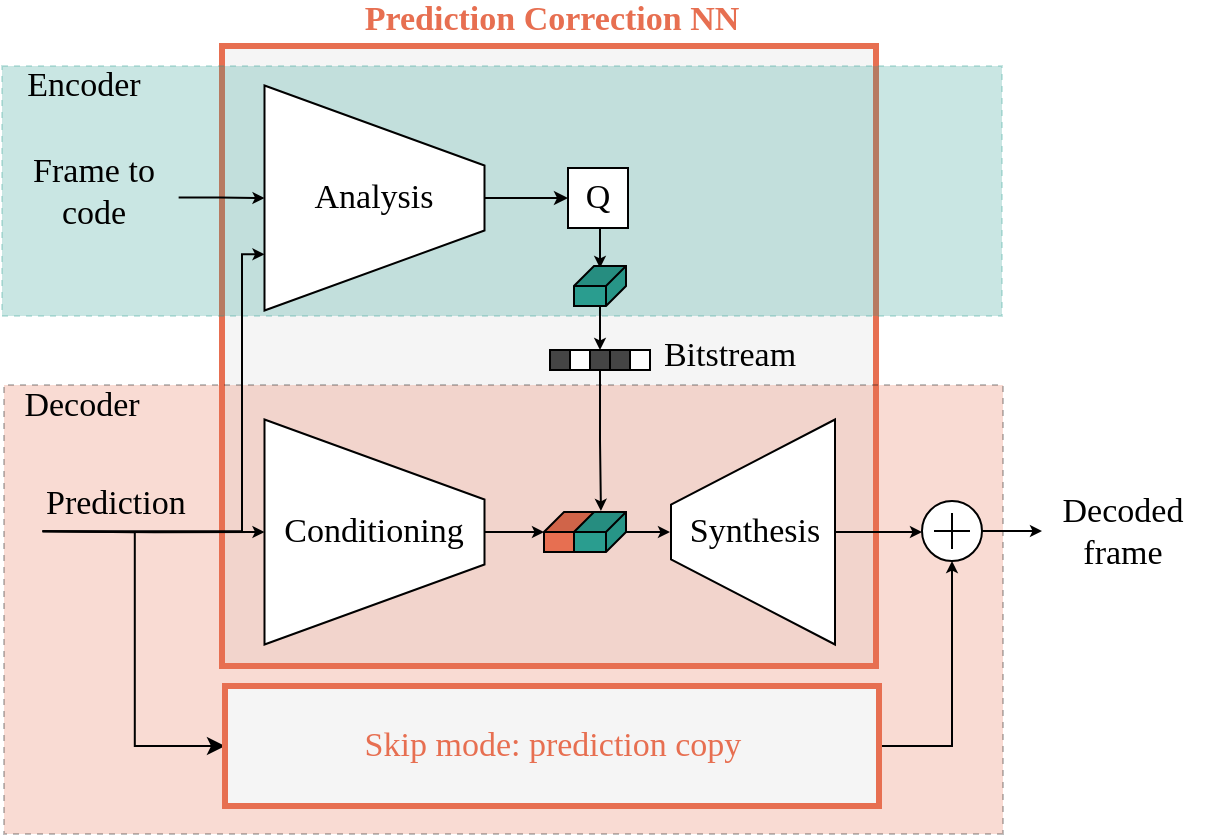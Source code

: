 <mxfile version="15.6.8" type="device"><diagram id="x5nyCVbzvxj87RiHNM_N" name="Page-1"><mxGraphModel dx="1426" dy="1835" grid="1" gridSize="10" guides="1" tooltips="1" connect="1" arrows="1" fold="1" page="1" pageScale="1" pageWidth="827" pageHeight="1169" math="1" shadow="0"><root><mxCell id="0"/><mxCell id="1" parent="0"/><mxCell id="wRGdmiUi9rNJZTB1oLYi-10" value="" style="rounded=0;whiteSpace=wrap;html=1;fontFamily=Raleway;fillColor=#f5f5f5;strokeColor=#E76F51;fontColor=#333333;strokeWidth=3;" parent="1" vertex="1"><mxGeometry x="840" y="-80" width="327" height="310" as="geometry"/></mxCell><mxCell id="dVJc-ff-XaMUtBizI61V-1" value="" style="rounded=0;whiteSpace=wrap;html=1;fontFamily=Raleway;fontSize=17;strokeWidth=1;dashed=1;opacity=25;perimeterSpacing=0;rotation=-180;strokeColor=default;fillColor=#E76F51;fontStyle=0;fontColor=default;labelBackgroundColor=default;" parent="1" vertex="1"><mxGeometry x="731" y="89.5" width="499.5" height="224.5" as="geometry"/></mxCell><mxCell id="dVJc-ff-XaMUtBizI61V-131" value="" style="shape=cube;whiteSpace=wrap;html=1;boundedLbl=1;backgroundOutline=1;darkOpacity=0.05;darkOpacity2=0.1;size=10;direction=south;perimeterSpacing=0;shadow=0;sketch=0;strokeWidth=1;fillColor=#E76F51;fontStyle=0" parent="1" vertex="1"><mxGeometry x="1001" y="153" width="26" height="20" as="geometry"/></mxCell><mxCell id="dVJc-ff-XaMUtBizI61V-3" value="" style="rounded=0;whiteSpace=wrap;html=1;fontFamily=Raleway;fontSize=17;strokeColor=#2A9D8F;strokeWidth=1;dashed=1;fillColor=#2A9D8F;opacity=25;perimeterSpacing=0;fontStyle=0;fontColor=default;" parent="1" vertex="1"><mxGeometry x="730" y="-70" width="500" height="125" as="geometry"/></mxCell><mxCell id="dVJc-ff-XaMUtBizI61V-93" style="edgeStyle=orthogonalEdgeStyle;rounded=0;orthogonalLoop=1;jettySize=auto;html=1;entryX=0.75;entryY=1;entryDx=0;entryDy=0;fontSize=21;endSize=3;strokeWidth=1;fontStyle=0" parent="1" target="dVJc-ff-XaMUtBizI61V-97" edge="1"><mxGeometry relative="1" as="geometry"><mxPoint x="750" y="10" as="targetPoint"/><Array as="points"><mxPoint x="850" y="163"/><mxPoint x="850" y="24"/></Array><mxPoint x="750.25" y="162.6" as="sourcePoint"/></mxGeometry></mxCell><mxCell id="dVJc-ff-XaMUtBizI61V-130" style="edgeStyle=orthogonalEdgeStyle;rounded=0;orthogonalLoop=1;jettySize=auto;html=1;entryX=0.5;entryY=1;entryDx=0;entryDy=0;fontSize=21;endSize=3;strokeWidth=1;fontStyle=0" parent="1" target="dVJc-ff-XaMUtBizI61V-129" edge="1"><mxGeometry relative="1" as="geometry"><mxPoint x="750.25" y="162.6" as="sourcePoint"/></mxGeometry></mxCell><mxCell id="-Os-trmazJdgMfm5-Dlh-2" style="edgeStyle=orthogonalEdgeStyle;rounded=0;orthogonalLoop=1;jettySize=auto;html=1;entryX=0;entryY=0.5;entryDx=0;entryDy=0;fontColor=default;" parent="1" target="-Os-trmazJdgMfm5-Dlh-1" edge="1"><mxGeometry relative="1" as="geometry"><mxPoint x="750.25" y="162.6" as="sourcePoint"/></mxGeometry></mxCell><mxCell id="dVJc-ff-XaMUtBizI61V-121" style="edgeStyle=orthogonalEdgeStyle;rounded=0;orthogonalLoop=1;jettySize=auto;html=1;fontSize=21;endSize=3;strokeWidth=1;exitX=0.5;exitY=1;exitDx=0;exitDy=0;fontStyle=0" parent="1" source="dVJc-ff-XaMUtBizI61V-98" edge="1"><mxGeometry relative="1" as="geometry"><mxPoint x="1190" y="163" as="targetPoint"/><mxPoint x="1140" y="163" as="sourcePoint"/></mxGeometry></mxCell><mxCell id="dVJc-ff-XaMUtBizI61V-96" style="edgeStyle=orthogonalEdgeStyle;rounded=0;orthogonalLoop=1;jettySize=auto;html=1;entryX=0;entryY=0.5;entryDx=0;entryDy=0;fontSize=17;strokeWidth=1;endSize=4;fontStyle=0" parent="1" source="dVJc-ff-XaMUtBizI61V-97" target="dVJc-ff-XaMUtBizI61V-100" edge="1"><mxGeometry relative="1" as="geometry"><Array as="points"><mxPoint x="905" y="-4.5"/><mxPoint x="905" y="-4.5"/></Array></mxGeometry></mxCell><mxCell id="dVJc-ff-XaMUtBizI61V-97" value="&lt;span style=&quot;font-size: 17px;&quot;&gt;&lt;font style=&quot;font-size: 17px;&quot; face=&quot;Raleway&quot;&gt;Analysis&lt;/font&gt;&lt;/span&gt;" style="shape=trapezoid;perimeter=trapezoidPerimeter;whiteSpace=wrap;html=1;fixedSize=1;rotation=90;horizontal=0;fontSize=17;size=40;strokeWidth=1;fontStyle=0" parent="1" vertex="1"><mxGeometry x="860" y="-59" width="112.5" height="110" as="geometry"/></mxCell><mxCell id="dVJc-ff-XaMUtBizI61V-98" value="&lt;span style=&quot;font-size: 17px&quot;&gt;&lt;font style=&quot;font-size: 17px&quot; face=&quot;Raleway&quot;&gt;Synthesis&lt;/font&gt;&lt;/span&gt;" style="shape=trapezoid;perimeter=trapezoidPerimeter;html=1;fixedSize=1;rotation=90;horizontal=0;fontSize=17;size=42.5;strokeWidth=1;direction=west;labelBackgroundColor=#ffffff;fontStyle=0" parent="1" vertex="1"><mxGeometry x="1049.25" y="122" width="112.5" height="82" as="geometry"/></mxCell><mxCell id="wRGdmiUi9rNJZTB1oLYi-7" style="edgeStyle=orthogonalEdgeStyle;rounded=0;orthogonalLoop=1;jettySize=auto;html=1;entryX=0.037;entryY=0.412;entryDx=0;entryDy=0;entryPerimeter=0;fontFamily=Raleway;endSize=3;" parent="1" edge="1"><mxGeometry relative="1" as="geometry"><mxPoint x="1029" y="11" as="sourcePoint"/><mxPoint x="1029.288" y="30.74" as="targetPoint"/><Array as="points"><mxPoint x="1029" y="31"/><mxPoint x="1029" y="31"/></Array></mxGeometry></mxCell><mxCell id="dVJc-ff-XaMUtBizI61V-100" value="Q" style="rounded=0;whiteSpace=wrap;html=1;fontSize=17;fontFamily=Raleway;spacing=0;fontStyle=0;strokeWidth=1;" parent="1" vertex="1"><mxGeometry x="1013" y="-19" width="30" height="30" as="geometry"/></mxCell><mxCell id="dVJc-ff-XaMUtBizI61V-101" value="" style="group;fontStyle=0;strokeWidth=1;" parent="1" vertex="1" connectable="0"><mxGeometry x="1004" y="72" width="50" height="10" as="geometry"/></mxCell><mxCell id="dVJc-ff-XaMUtBizI61V-102" value="" style="rounded=0;whiteSpace=wrap;html=1;fontSize=17;fillColor=#454545;strokeWidth=1;fontStyle=0" parent="dVJc-ff-XaMUtBizI61V-101" vertex="1"><mxGeometry width="10" height="10" as="geometry"/></mxCell><mxCell id="dVJc-ff-XaMUtBizI61V-103" value="" style="rounded=0;whiteSpace=wrap;html=1;fontSize=17;strokeWidth=1;fontStyle=0" parent="dVJc-ff-XaMUtBizI61V-101" vertex="1"><mxGeometry x="10" width="10" height="10" as="geometry"/></mxCell><mxCell id="dVJc-ff-XaMUtBizI61V-104" value="" style="rounded=0;whiteSpace=wrap;html=1;fontSize=17;fillColor=#454545;strokeWidth=1;fontStyle=0" parent="dVJc-ff-XaMUtBizI61V-101" vertex="1"><mxGeometry x="20" width="10" height="10" as="geometry"/></mxCell><mxCell id="dVJc-ff-XaMUtBizI61V-105" value="" style="rounded=0;whiteSpace=wrap;html=1;fontSize=17;fillColor=#454545;strokeWidth=1;fontStyle=0" parent="dVJc-ff-XaMUtBizI61V-101" vertex="1"><mxGeometry x="30" width="10" height="10" as="geometry"/></mxCell><mxCell id="dVJc-ff-XaMUtBizI61V-106" value="" style="rounded=0;whiteSpace=wrap;html=1;fontSize=17;strokeWidth=1;fontStyle=0" parent="dVJc-ff-XaMUtBizI61V-101" vertex="1"><mxGeometry x="40" width="10" height="10" as="geometry"/></mxCell><mxCell id="dVJc-ff-XaMUtBizI61V-107" style="edgeStyle=orthogonalEdgeStyle;rounded=0;orthogonalLoop=1;jettySize=auto;html=1;entryX=0.5;entryY=0;entryDx=0;entryDy=0;fontSize=21;endSize=3;strokeWidth=1;fontStyle=0" parent="1" source="dVJc-ff-XaMUtBizI61V-108" target="dVJc-ff-XaMUtBizI61V-104" edge="1"><mxGeometry relative="1" as="geometry"/></mxCell><mxCell id="dVJc-ff-XaMUtBizI61V-108" value="" style="shape=cube;whiteSpace=wrap;html=1;boundedLbl=1;backgroundOutline=1;darkOpacity=0.05;darkOpacity2=0.1;size=10;direction=south;perimeterSpacing=0;shadow=0;sketch=0;strokeWidth=1;fillColor=#2A9D8F;fontStyle=0" parent="1" vertex="1"><mxGeometry x="1016" y="30" width="26" height="20" as="geometry"/></mxCell><mxCell id="dVJc-ff-XaMUtBizI61V-109" style="edgeStyle=orthogonalEdgeStyle;rounded=0;orthogonalLoop=1;jettySize=auto;html=1;fontSize=21;endSize=3;strokeWidth=1;fontStyle=0" parent="1" source="dVJc-ff-XaMUtBizI61V-110" edge="1"><mxGeometry relative="1" as="geometry"><Array as="points"><mxPoint x="1042" y="163.5"/><mxPoint x="1042" y="163.5"/></Array><mxPoint x="1064" y="163" as="targetPoint"/></mxGeometry></mxCell><mxCell id="dVJc-ff-XaMUtBizI61V-110" value="" style="shape=cube;whiteSpace=wrap;html=1;boundedLbl=1;backgroundOutline=1;darkOpacity=0.05;darkOpacity2=0.1;size=10;direction=south;perimeterSpacing=0;shadow=0;sketch=0;strokeWidth=1;fillColor=#2A9D8F;fontStyle=0" parent="1" vertex="1"><mxGeometry x="1016" y="153" width="26" height="20" as="geometry"/></mxCell><mxCell id="dVJc-ff-XaMUtBizI61V-111" style="edgeStyle=orthogonalEdgeStyle;rounded=0;orthogonalLoop=1;jettySize=auto;html=1;entryX=-0.027;entryY=0.482;entryDx=0;entryDy=0;entryPerimeter=0;fontSize=21;endSize=3;strokeWidth=1;fontStyle=0" parent="1" source="dVJc-ff-XaMUtBizI61V-104" target="dVJc-ff-XaMUtBizI61V-110" edge="1"><mxGeometry relative="1" as="geometry"/></mxCell><mxCell id="dVJc-ff-XaMUtBizI61V-115" value="Frame to code" style="text;html=1;strokeColor=none;fillColor=none;align=center;verticalAlign=middle;whiteSpace=wrap;rounded=0;fontFamily=Raleway;fontSize=17;fontStyle=0;strokeWidth=1;" parent="1" vertex="1"><mxGeometry x="736" y="-17" width="80" height="20" as="geometry"/></mxCell><mxCell id="dVJc-ff-XaMUtBizI61V-117" style="edgeStyle=orthogonalEdgeStyle;rounded=0;orthogonalLoop=1;jettySize=auto;html=1;fontSize=17;strokeWidth=1;endSize=3;exitX=1.029;exitY=0.638;exitDx=0;exitDy=0;entryX=0.5;entryY=1;entryDx=0;entryDy=0;exitPerimeter=0;fontStyle=0" parent="1" source="dVJc-ff-XaMUtBizI61V-115" target="dVJc-ff-XaMUtBizI61V-97" edge="1"><mxGeometry relative="1" as="geometry"><mxPoint x="701" y="-4" as="sourcePoint"/><mxPoint x="760" y="-4" as="targetPoint"/></mxGeometry></mxCell><mxCell id="dVJc-ff-XaMUtBizI61V-122" value="&lt;div&gt;Decoded frame&lt;/div&gt;" style="text;html=1;strokeColor=none;fillColor=none;align=center;verticalAlign=middle;whiteSpace=wrap;rounded=0;fontFamily=Raleway;fontSize=17;fontStyle=0;strokeWidth=1;fontColor=default;" parent="1" vertex="1"><mxGeometry x="1250" y="152.5" width="81" height="20" as="geometry"/></mxCell><mxCell id="dVJc-ff-XaMUtBizI61V-132" style="edgeStyle=orthogonalEdgeStyle;rounded=0;orthogonalLoop=1;jettySize=auto;html=1;entryX=0;entryY=0;entryDx=10;entryDy=26;entryPerimeter=0;fontSize=21;endSize=3;strokeWidth=1;fontStyle=0" parent="1" source="dVJc-ff-XaMUtBizI61V-129" target="dVJc-ff-XaMUtBizI61V-131" edge="1"><mxGeometry relative="1" as="geometry"/></mxCell><mxCell id="dVJc-ff-XaMUtBizI61V-129" value="&lt;font face=&quot;Raleway&quot;&gt;Conditioning&lt;/font&gt;" style="shape=trapezoid;perimeter=trapezoidPerimeter;whiteSpace=wrap;html=1;fixedSize=1;rotation=90;horizontal=0;fontSize=17;size=40;strokeWidth=1;fontStyle=0" parent="1" vertex="1"><mxGeometry x="860" y="108" width="112.5" height="110" as="geometry"/></mxCell><mxCell id="wRGdmiUi9rNJZTB1oLYi-5" value="&lt;font style=&quot;font-size: 17px&quot; face=&quot;Raleway&quot;&gt;Prediction&lt;br&gt;&lt;/font&gt;" style="text;html=1;strokeColor=none;fillColor=none;align=left;verticalAlign=middle;whiteSpace=wrap;rounded=0;labelBackgroundColor=none;fontSize=21;opacity=25;fontStyle=0;strokeWidth=1;" parent="1" vertex="1"><mxGeometry x="750" y="133.75" width="90" height="25" as="geometry"/></mxCell><mxCell id="wRGdmiUi9rNJZTB1oLYi-12" value="Prediction Correction NN" style="text;html=1;strokeColor=none;fillColor=none;align=center;verticalAlign=middle;whiteSpace=wrap;rounded=0;fontFamily=Raleway;fontSize=17;fontStyle=1;strokeWidth=1;direction=east;fontColor=#E76F51;" parent="1" vertex="1"><mxGeometry x="840" y="-103" width="330" height="20" as="geometry"/></mxCell><mxCell id="-Os-trmazJdgMfm5-Dlh-4" style="edgeStyle=orthogonalEdgeStyle;rounded=0;orthogonalLoop=1;jettySize=auto;html=1;entryX=0.5;entryY=1;entryDx=0;entryDy=0;entryPerimeter=0;fontColor=default;endSize=3;strokeColor=default;labelBackgroundColor=default;" parent="1" source="-Os-trmazJdgMfm5-Dlh-1" target="-Os-trmazJdgMfm5-Dlh-3" edge="1"><mxGeometry relative="1" as="geometry"/></mxCell><mxCell id="-Os-trmazJdgMfm5-Dlh-1" value="&lt;font style=&quot;font-size: 17px&quot; color=&quot;#e76f51&quot;&gt;Skip mode: prediction copy&lt;/font&gt;" style="rounded=0;whiteSpace=wrap;html=1;fontFamily=Raleway;fillColor=#f5f5f5;strokeColor=#E76F51;fontColor=#333333;strokeWidth=3;" parent="1" vertex="1"><mxGeometry x="841.5" y="240" width="327" height="60" as="geometry"/></mxCell><mxCell id="-Os-trmazJdgMfm5-Dlh-5" style="edgeStyle=orthogonalEdgeStyle;rounded=0;orthogonalLoop=1;jettySize=auto;html=1;entryX=0;entryY=0.5;entryDx=0;entryDy=0;labelBackgroundColor=default;fontColor=default;endSize=3;strokeColor=default;" parent="1" source="-Os-trmazJdgMfm5-Dlh-3" target="dVJc-ff-XaMUtBizI61V-122" edge="1"><mxGeometry relative="1" as="geometry"/></mxCell><mxCell id="-Os-trmazJdgMfm5-Dlh-3" value="" style="verticalLabelPosition=bottom;shadow=0;dashed=0;align=center;html=1;verticalAlign=top;shape=mxgraph.electrical.abstract.summation_point;fontColor=default;strokeColor=default;fillColor=default;aspect=fixed;strokeWidth=1;" parent="1" vertex="1"><mxGeometry x="1190" y="147.5" width="30" height="30" as="geometry"/></mxCell><mxCell id="ywbZRIqAVprUXUpGECzK-71" value="Encoder" style="text;html=1;strokeColor=none;fillColor=none;align=center;verticalAlign=middle;whiteSpace=wrap;rounded=0;fontFamily=Raleway;fontSize=17;fontStyle=0;strokeWidth=1;" vertex="1" parent="1"><mxGeometry x="731" y="-70" width="80" height="20" as="geometry"/></mxCell><mxCell id="ywbZRIqAVprUXUpGECzK-72" value="Decoder" style="text;html=1;strokeColor=none;fillColor=none;align=center;verticalAlign=middle;whiteSpace=wrap;rounded=0;fontFamily=Raleway;fontSize=17;fontStyle=0;strokeWidth=1;" vertex="1" parent="1"><mxGeometry x="730" y="89.5" width="80" height="20" as="geometry"/></mxCell><mxCell id="ywbZRIqAVprUXUpGECzK-73" value="Bitstream" style="text;html=1;strokeColor=none;fillColor=none;align=center;verticalAlign=middle;whiteSpace=wrap;rounded=0;fontFamily=Raleway;fontSize=17;fontStyle=0;strokeWidth=1;" vertex="1" parent="1"><mxGeometry x="1054" y="65" width="80" height="20" as="geometry"/></mxCell></root></mxGraphModel></diagram></mxfile>
